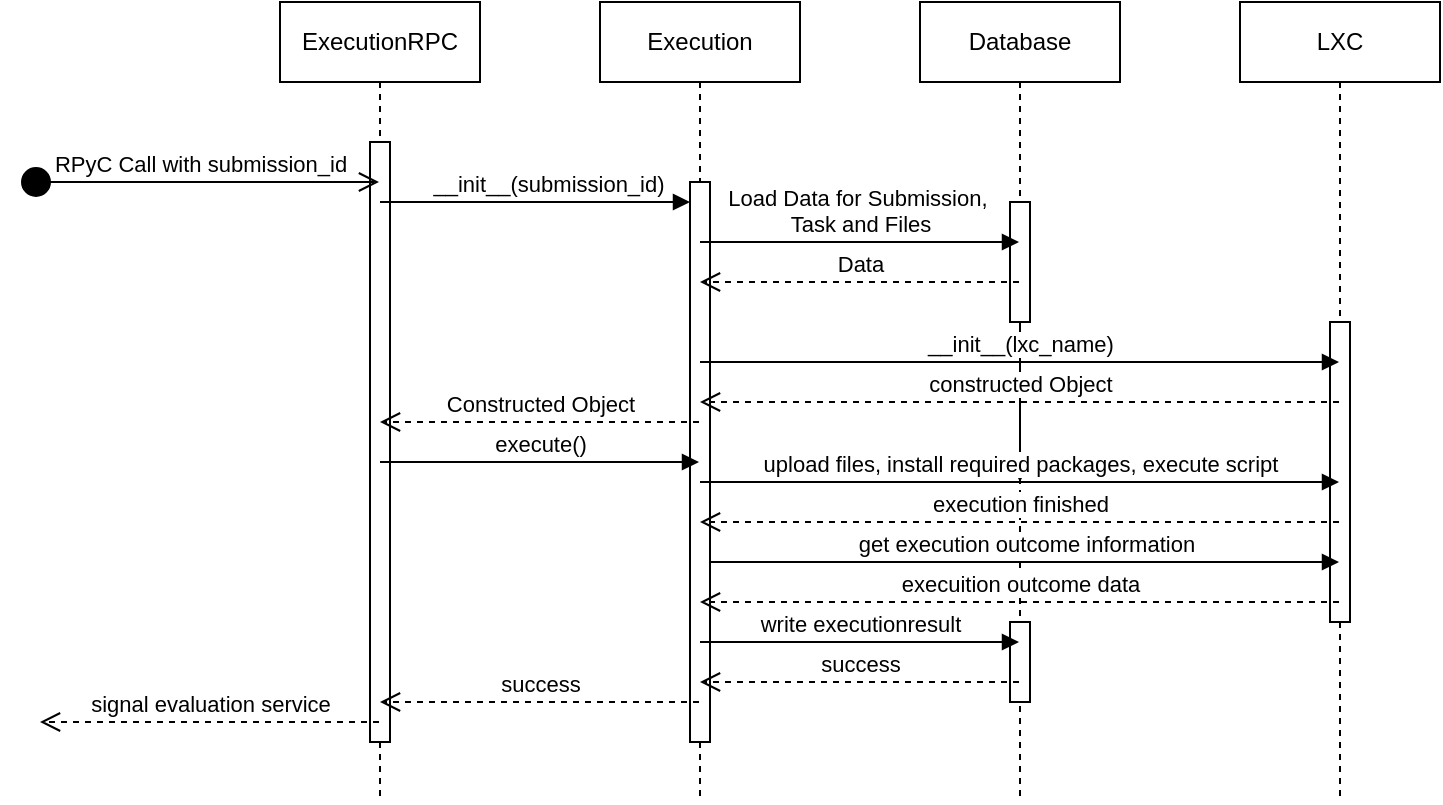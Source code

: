 <mxfile version="20.5.3" type="embed"><diagram name="Page-1" id="2YBvvXClWsGukQMizWep"><mxGraphModel dx="1637" dy="522" grid="1" gridSize="10" guides="1" tooltips="1" connect="1" arrows="1" fold="1" page="1" pageScale="1" pageWidth="850" pageHeight="1100" math="0" shadow="0"><root><mxCell id="0"/><mxCell id="1" parent="0"/><mxCell id="kRblCLMAtVxusdvtMGun-1" value="ExecutionRPC" style="shape=umlLifeline;perimeter=lifelinePerimeter;whiteSpace=wrap;html=1;container=1;dropTarget=0;collapsible=0;recursiveResize=0;outlineConnect=0;portConstraint=eastwest;newEdgeStyle={&quot;edgeStyle&quot;:&quot;elbowEdgeStyle&quot;,&quot;elbow&quot;:&quot;vertical&quot;,&quot;curved&quot;:0,&quot;rounded&quot;:0};sketch=0;" parent="1" vertex="1"><mxGeometry y="80" width="100" height="400" as="geometry"/></mxCell><mxCell id="kRblCLMAtVxusdvtMGun-13" value="" style="html=1;points=[[0,0,0,0,5],[0,1,0,0,-5],[1,0,0,0,5],[1,1,0,0,-5]];perimeter=orthogonalPerimeter;outlineConnect=0;targetShapes=umlLifeline;portConstraint=eastwest;newEdgeStyle={&quot;curved&quot;:0,&quot;rounded&quot;:0};sketch=0;" parent="kRblCLMAtVxusdvtMGun-1" vertex="1"><mxGeometry x="45" y="70" width="10" height="300" as="geometry"/></mxCell><mxCell id="kRblCLMAtVxusdvtMGun-2" value="Database" style="shape=umlLifeline;perimeter=lifelinePerimeter;whiteSpace=wrap;html=1;container=1;dropTarget=0;collapsible=0;recursiveResize=0;outlineConnect=0;portConstraint=eastwest;newEdgeStyle={&quot;edgeStyle&quot;:&quot;elbowEdgeStyle&quot;,&quot;elbow&quot;:&quot;vertical&quot;,&quot;curved&quot;:0,&quot;rounded&quot;:0};sketch=0;" parent="1" vertex="1"><mxGeometry x="320" y="80" width="100" height="400" as="geometry"/></mxCell><mxCell id="kRblCLMAtVxusdvtMGun-5" value="RPyC Call with submission_id" style="html=1;verticalAlign=bottom;startArrow=circle;startFill=1;endArrow=open;startSize=6;endSize=8;curved=0;rounded=0;sketch=0;" parent="1" target="kRblCLMAtVxusdvtMGun-1" edge="1"><mxGeometry width="80" relative="1" as="geometry"><mxPoint x="-130" y="170" as="sourcePoint"/><mxPoint x="-20" y="170" as="targetPoint"/></mxGeometry></mxCell><mxCell id="kRblCLMAtVxusdvtMGun-6" value="Execution" style="shape=umlLifeline;perimeter=lifelinePerimeter;whiteSpace=wrap;html=1;container=1;dropTarget=0;collapsible=0;recursiveResize=0;outlineConnect=0;portConstraint=eastwest;newEdgeStyle={&quot;curved&quot;:0,&quot;rounded&quot;:0};sketch=0;" parent="1" vertex="1"><mxGeometry x="160" y="80" width="100" height="400" as="geometry"/></mxCell><mxCell id="kRblCLMAtVxusdvtMGun-15" value="" style="html=1;points=[[0,0,0,0,5],[0,1,0,0,-5],[1,0,0,0,5],[1,1,0,0,-5]];perimeter=orthogonalPerimeter;outlineConnect=0;targetShapes=umlLifeline;portConstraint=eastwest;newEdgeStyle={&quot;curved&quot;:0,&quot;rounded&quot;:0};sketch=0;" parent="kRblCLMAtVxusdvtMGun-6" vertex="1"><mxGeometry x="45" y="90" width="10" height="280" as="geometry"/></mxCell><mxCell id="kRblCLMAtVxusdvtMGun-7" value="__init__(submission_id)" style="html=1;verticalAlign=bottom;endArrow=block;curved=0;rounded=0;sketch=0;" parent="1" source="kRblCLMAtVxusdvtMGun-1" target="kRblCLMAtVxusdvtMGun-15" edge="1"><mxGeometry x="0.077" width="80" relative="1" as="geometry"><mxPoint x="70" y="180" as="sourcePoint"/><mxPoint x="190" y="180" as="targetPoint"/><Array as="points"><mxPoint x="145" y="180"/></Array><mxPoint as="offset"/></mxGeometry></mxCell><mxCell id="kRblCLMAtVxusdvtMGun-11" value="LXC" style="shape=umlLifeline;perimeter=lifelinePerimeter;whiteSpace=wrap;html=1;container=1;dropTarget=0;collapsible=0;recursiveResize=0;outlineConnect=0;portConstraint=eastwest;newEdgeStyle={&quot;curved&quot;:0,&quot;rounded&quot;:0};sketch=0;" parent="1" vertex="1"><mxGeometry x="480" y="80" width="100" height="400" as="geometry"/></mxCell><mxCell id="kRblCLMAtVxusdvtMGun-21" value="" style="html=1;points=[[0,0,0,0,5],[0,1,0,0,-5],[1,0,0,0,5],[1,1,0,0,-5]];perimeter=orthogonalPerimeter;outlineConnect=0;targetShapes=umlLifeline;portConstraint=eastwest;newEdgeStyle={&quot;curved&quot;:0,&quot;rounded&quot;:0};sketch=0;" parent="kRblCLMAtVxusdvtMGun-11" vertex="1"><mxGeometry x="45" y="160" width="10" height="150" as="geometry"/></mxCell><mxCell id="kRblCLMAtVxusdvtMGun-29" value="signal evaluation service" style="html=1;verticalAlign=bottom;endArrow=open;dashed=1;endSize=8;curved=0;rounded=0;sketch=0;" parent="1" source="kRblCLMAtVxusdvtMGun-1" edge="1"><mxGeometry relative="1" as="geometry"><mxPoint x="10" y="420" as="sourcePoint"/><mxPoint x="-120" y="440" as="targetPoint"/><Array as="points"/></mxGeometry></mxCell><mxCell id="32" value="" style="edgeStyle=orthogonalEdgeStyle;rounded=0;orthogonalLoop=1;jettySize=auto;html=1;" edge="1" parent="1" source="5"><mxGeometry relative="1" as="geometry"><mxPoint x="370" y="320" as="targetPoint"/></mxGeometry></mxCell><mxCell id="5" value="" style="html=1;points=[];perimeter=orthogonalPerimeter;sketch=0;" parent="1" vertex="1"><mxGeometry x="365" y="180" width="10" height="60" as="geometry"/></mxCell><mxCell id="8" value="Load Data for Submission,&amp;nbsp;&lt;br&gt;Task and Files" style="html=1;verticalAlign=bottom;endArrow=block;rounded=0;sketch=0;" parent="1" source="kRblCLMAtVxusdvtMGun-6" target="kRblCLMAtVxusdvtMGun-2" edge="1"><mxGeometry x="0.003" width="80" relative="1" as="geometry"><mxPoint x="260" y="220" as="sourcePoint"/><mxPoint x="340" y="220" as="targetPoint"/><Array as="points"><mxPoint x="270" y="200"/></Array><mxPoint as="offset"/></mxGeometry></mxCell><mxCell id="10" value="Data" style="html=1;verticalAlign=bottom;endArrow=open;dashed=1;endSize=8;rounded=0;sketch=0;" parent="1" source="kRblCLMAtVxusdvtMGun-2" target="kRblCLMAtVxusdvtMGun-6" edge="1"><mxGeometry relative="1" as="geometry"><mxPoint x="340" y="260" as="sourcePoint"/><mxPoint x="260" y="260" as="targetPoint"/><Array as="points"><mxPoint x="310" y="220"/></Array></mxGeometry></mxCell><mxCell id="12" value="Constructed Object" style="html=1;verticalAlign=bottom;endArrow=open;dashed=1;endSize=8;rounded=0;labelBackgroundColor=default;sketch=0;" parent="1" source="kRblCLMAtVxusdvtMGun-6" target="kRblCLMAtVxusdvtMGun-1" edge="1"><mxGeometry relative="1" as="geometry"><mxPoint x="200" y="250" as="sourcePoint"/><mxPoint x="120" y="250" as="targetPoint"/><Array as="points"><mxPoint x="160" y="290"/></Array></mxGeometry></mxCell><mxCell id="13" value="execute()" style="html=1;verticalAlign=bottom;endArrow=block;rounded=0;labelBackgroundColor=default;sketch=0;" parent="1" source="kRblCLMAtVxusdvtMGun-1" target="kRblCLMAtVxusdvtMGun-6" edge="1"><mxGeometry width="80" relative="1" as="geometry"><mxPoint x="120" y="250" as="sourcePoint"/><mxPoint x="200" y="250" as="targetPoint"/><Array as="points"><mxPoint x="180" y="310"/></Array></mxGeometry></mxCell><mxCell id="14" value="__init__(lxc_name)" style="html=1;verticalAlign=bottom;endArrow=block;rounded=0;labelBackgroundColor=default;sketch=0;" parent="1" source="kRblCLMAtVxusdvtMGun-6" target="kRblCLMAtVxusdvtMGun-11" edge="1"><mxGeometry width="80" relative="1" as="geometry"><mxPoint x="220" y="240" as="sourcePoint"/><mxPoint x="300" y="240" as="targetPoint"/><Array as="points"><mxPoint x="460" y="260"/></Array></mxGeometry></mxCell><mxCell id="15" value="constructed Object" style="html=1;verticalAlign=bottom;endArrow=open;dashed=1;endSize=8;rounded=0;labelBackgroundColor=default;sketch=0;" parent="1" source="kRblCLMAtVxusdvtMGun-11" target="kRblCLMAtVxusdvtMGun-6" edge="1"><mxGeometry relative="1" as="geometry"><mxPoint x="300" y="240" as="sourcePoint"/><mxPoint x="220" y="240" as="targetPoint"/><Array as="points"><mxPoint x="390" y="280"/></Array></mxGeometry></mxCell><mxCell id="16" value="upload files, install required packages, execute script" style="html=1;verticalAlign=bottom;endArrow=block;rounded=0;labelBackgroundColor=default;sketch=0;" parent="1" source="kRblCLMAtVxusdvtMGun-6" target="kRblCLMAtVxusdvtMGun-11" edge="1"><mxGeometry width="80" relative="1" as="geometry"><mxPoint x="250" y="350" as="sourcePoint"/><mxPoint x="330" y="350" as="targetPoint"/><Array as="points"><mxPoint x="460" y="320"/></Array></mxGeometry></mxCell><mxCell id="19" value="execution finished" style="html=1;verticalAlign=bottom;endArrow=open;dashed=1;endSize=8;rounded=0;labelBackgroundColor=default;sketch=0;" parent="1" source="kRblCLMAtVxusdvtMGun-11" target="kRblCLMAtVxusdvtMGun-6" edge="1"><mxGeometry relative="1" as="geometry"><mxPoint x="350" y="340" as="sourcePoint"/><mxPoint x="270" y="340" as="targetPoint"/><Array as="points"><mxPoint x="500" y="340"/></Array></mxGeometry></mxCell><mxCell id="20" value="get execution outcome information" style="html=1;verticalAlign=bottom;endArrow=block;rounded=0;labelBackgroundColor=default;sketch=0;" parent="1" source="kRblCLMAtVxusdvtMGun-15" target="kRblCLMAtVxusdvtMGun-11" edge="1"><mxGeometry width="80" relative="1" as="geometry"><mxPoint x="200" y="310" as="sourcePoint"/><mxPoint x="280" y="310" as="targetPoint"/><Array as="points"><mxPoint x="480" y="360"/></Array></mxGeometry></mxCell><mxCell id="24" value="execuition outcome data" style="html=1;verticalAlign=bottom;endArrow=open;dashed=1;endSize=8;rounded=0;labelBackgroundColor=default;sketch=0;strokeColor=default;" parent="1" source="kRblCLMAtVxusdvtMGun-11" target="kRblCLMAtVxusdvtMGun-6" edge="1"><mxGeometry relative="1" as="geometry"><mxPoint x="370" y="370" as="sourcePoint"/><mxPoint x="290" y="370" as="targetPoint"/><Array as="points"><mxPoint x="410" y="380"/></Array></mxGeometry></mxCell><mxCell id="25" value="" style="html=1;points=[];perimeter=orthogonalPerimeter;" parent="1" vertex="1"><mxGeometry x="365" y="390" width="10" height="40" as="geometry"/></mxCell><mxCell id="28" value="write executionresult" style="verticalAlign=bottom;endArrow=block;rounded=0;labelBackgroundColor=default;sketch=0;strokeColor=default;html=1;" parent="1" source="kRblCLMAtVxusdvtMGun-6" target="kRblCLMAtVxusdvtMGun-2" edge="1"><mxGeometry width="80" relative="1" as="geometry"><mxPoint x="200" y="320" as="sourcePoint"/><mxPoint x="280" y="320" as="targetPoint"/><Array as="points"><mxPoint x="280" y="400"/></Array></mxGeometry></mxCell><mxCell id="29" value="success" style="html=1;verticalAlign=bottom;endArrow=open;dashed=1;endSize=8;rounded=0;labelBackgroundColor=default;sketch=0;strokeColor=default;" parent="1" source="kRblCLMAtVxusdvtMGun-2" target="kRblCLMAtVxusdvtMGun-6" edge="1"><mxGeometry relative="1" as="geometry"><mxPoint x="280" y="320" as="sourcePoint"/><mxPoint x="200" y="320" as="targetPoint"/><Array as="points"><mxPoint x="270" y="420"/></Array></mxGeometry></mxCell><mxCell id="30" value="success" style="html=1;verticalAlign=bottom;endArrow=open;dashed=1;endSize=8;rounded=0;labelBackgroundColor=default;sketch=0;strokeColor=default;" parent="1" source="kRblCLMAtVxusdvtMGun-6" target="kRblCLMAtVxusdvtMGun-1" edge="1"><mxGeometry relative="1" as="geometry"><mxPoint x="190" y="340" as="sourcePoint"/><mxPoint x="110" y="340" as="targetPoint"/><Array as="points"><mxPoint x="190" y="430"/></Array></mxGeometry></mxCell></root></mxGraphModel></diagram></mxfile>